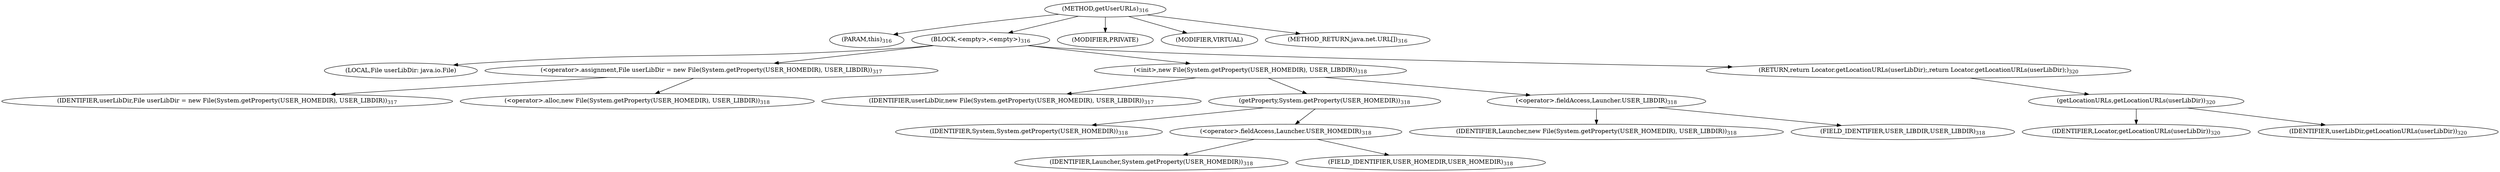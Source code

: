digraph "getUserURLs" {  
"773" [label = <(METHOD,getUserURLs)<SUB>316</SUB>> ]
"774" [label = <(PARAM,this)<SUB>316</SUB>> ]
"775" [label = <(BLOCK,&lt;empty&gt;,&lt;empty&gt;)<SUB>316</SUB>> ]
"33" [label = <(LOCAL,File userLibDir: java.io.File)> ]
"776" [label = <(&lt;operator&gt;.assignment,File userLibDir = new File(System.getProperty(USER_HOMEDIR), USER_LIBDIR))<SUB>317</SUB>> ]
"777" [label = <(IDENTIFIER,userLibDir,File userLibDir = new File(System.getProperty(USER_HOMEDIR), USER_LIBDIR))<SUB>317</SUB>> ]
"778" [label = <(&lt;operator&gt;.alloc,new File(System.getProperty(USER_HOMEDIR), USER_LIBDIR))<SUB>318</SUB>> ]
"779" [label = <(&lt;init&gt;,new File(System.getProperty(USER_HOMEDIR), USER_LIBDIR))<SUB>318</SUB>> ]
"32" [label = <(IDENTIFIER,userLibDir,new File(System.getProperty(USER_HOMEDIR), USER_LIBDIR))<SUB>317</SUB>> ]
"780" [label = <(getProperty,System.getProperty(USER_HOMEDIR))<SUB>318</SUB>> ]
"781" [label = <(IDENTIFIER,System,System.getProperty(USER_HOMEDIR))<SUB>318</SUB>> ]
"782" [label = <(&lt;operator&gt;.fieldAccess,Launcher.USER_HOMEDIR)<SUB>318</SUB>> ]
"783" [label = <(IDENTIFIER,Launcher,System.getProperty(USER_HOMEDIR))<SUB>318</SUB>> ]
"784" [label = <(FIELD_IDENTIFIER,USER_HOMEDIR,USER_HOMEDIR)<SUB>318</SUB>> ]
"785" [label = <(&lt;operator&gt;.fieldAccess,Launcher.USER_LIBDIR)<SUB>318</SUB>> ]
"786" [label = <(IDENTIFIER,Launcher,new File(System.getProperty(USER_HOMEDIR), USER_LIBDIR))<SUB>318</SUB>> ]
"787" [label = <(FIELD_IDENTIFIER,USER_LIBDIR,USER_LIBDIR)<SUB>318</SUB>> ]
"788" [label = <(RETURN,return Locator.getLocationURLs(userLibDir);,return Locator.getLocationURLs(userLibDir);)<SUB>320</SUB>> ]
"789" [label = <(getLocationURLs,getLocationURLs(userLibDir))<SUB>320</SUB>> ]
"790" [label = <(IDENTIFIER,Locator,getLocationURLs(userLibDir))<SUB>320</SUB>> ]
"791" [label = <(IDENTIFIER,userLibDir,getLocationURLs(userLibDir))<SUB>320</SUB>> ]
"792" [label = <(MODIFIER,PRIVATE)> ]
"793" [label = <(MODIFIER,VIRTUAL)> ]
"794" [label = <(METHOD_RETURN,java.net.URL[])<SUB>316</SUB>> ]
  "773" -> "774" 
  "773" -> "775" 
  "773" -> "792" 
  "773" -> "793" 
  "773" -> "794" 
  "775" -> "33" 
  "775" -> "776" 
  "775" -> "779" 
  "775" -> "788" 
  "776" -> "777" 
  "776" -> "778" 
  "779" -> "32" 
  "779" -> "780" 
  "779" -> "785" 
  "780" -> "781" 
  "780" -> "782" 
  "782" -> "783" 
  "782" -> "784" 
  "785" -> "786" 
  "785" -> "787" 
  "788" -> "789" 
  "789" -> "790" 
  "789" -> "791" 
}
